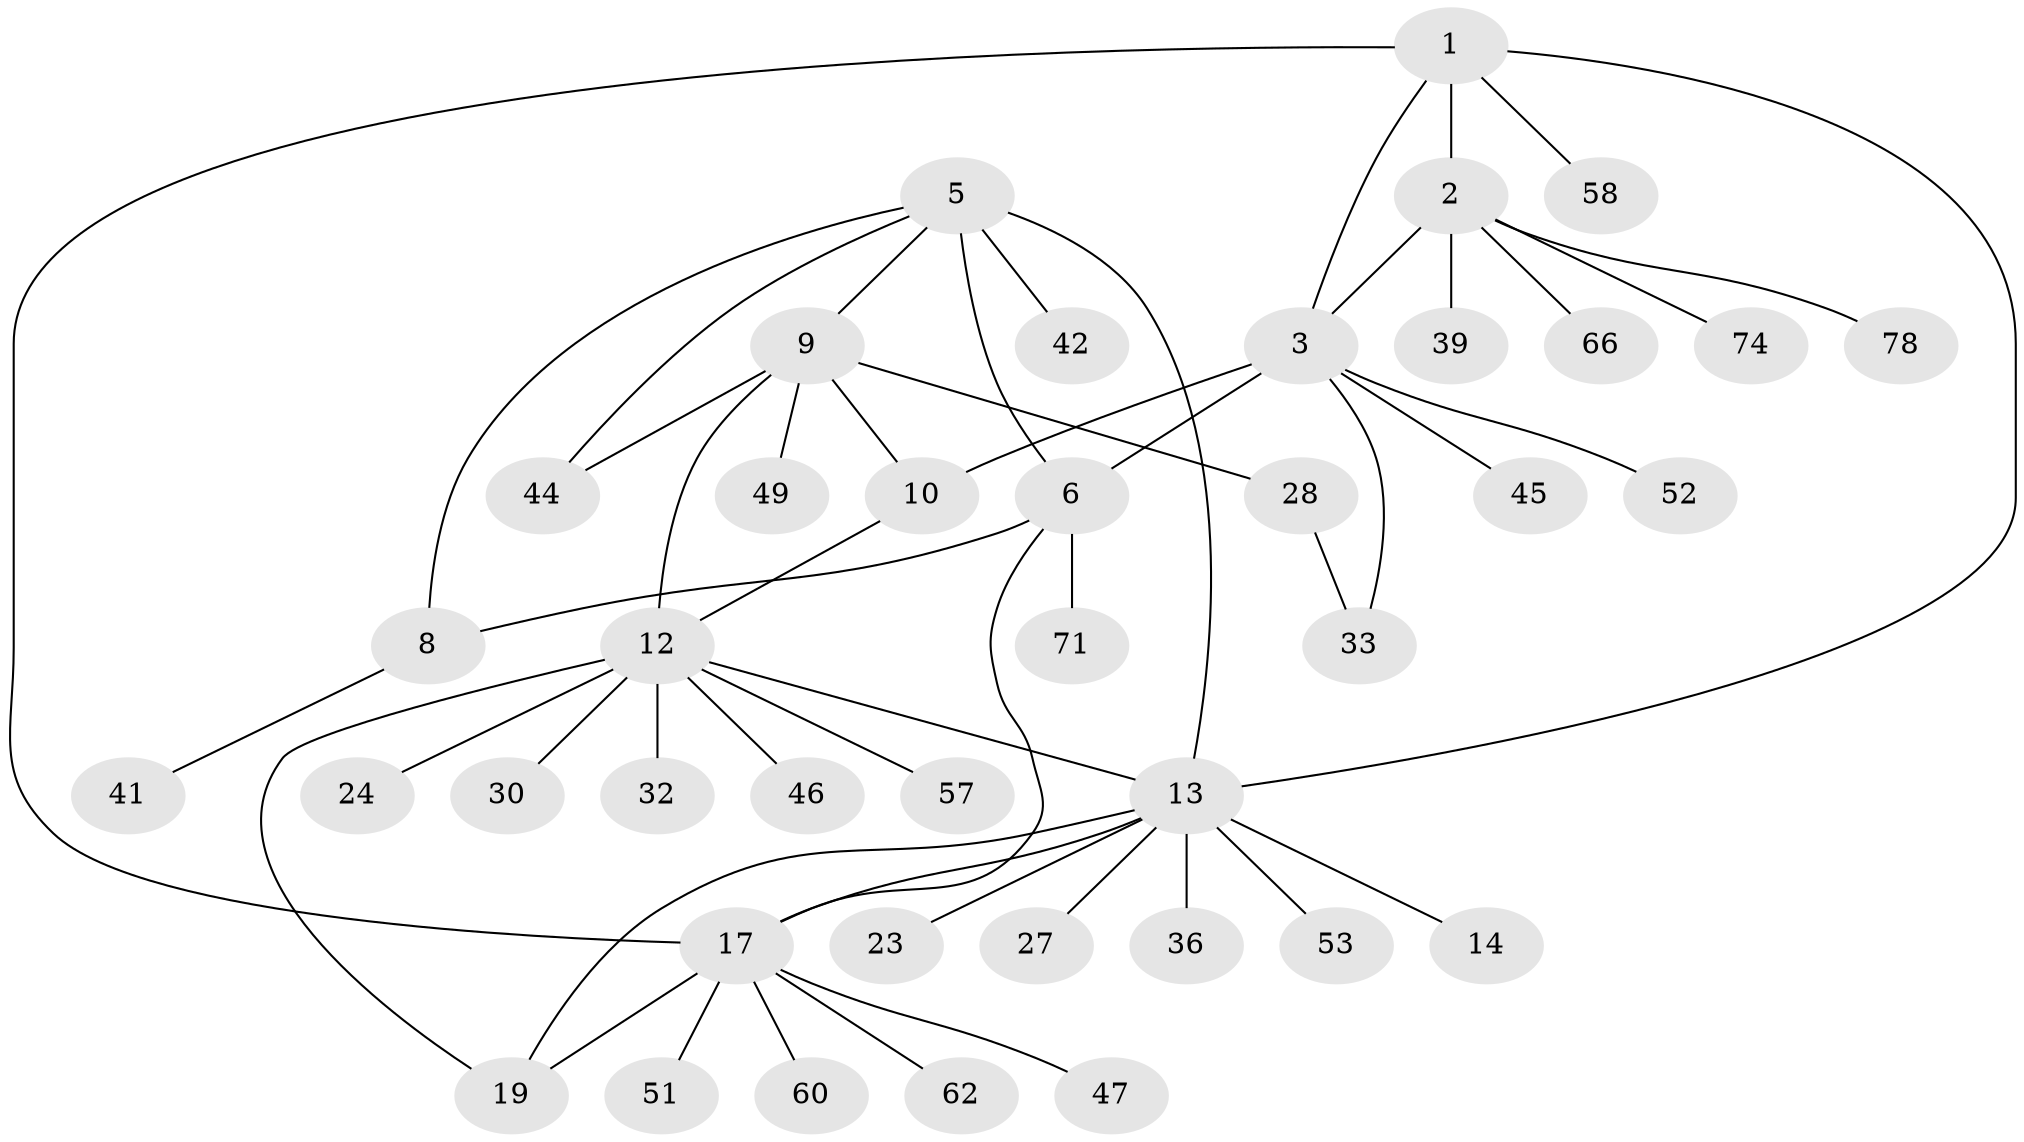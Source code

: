 // original degree distribution, {6: 0.05, 14: 0.0125, 4: 0.0875, 8: 0.025, 9: 0.025, 5: 0.025, 10: 0.025, 2: 0.15, 1: 0.5625, 3: 0.0375}
// Generated by graph-tools (version 1.1) at 2025/19/03/04/25 18:19:39]
// undirected, 40 vertices, 51 edges
graph export_dot {
graph [start="1"]
  node [color=gray90,style=filled];
  1;
  2 [super="+4"];
  3 [super="+59+64+73+72+79+69+25"];
  5 [super="+7+48"];
  6 [super="+35+37+55"];
  8 [super="+21"];
  9 [super="+11"];
  10;
  12;
  13 [super="+15"];
  14 [super="+26+40"];
  17 [super="+18+77"];
  19 [super="+22+67+29+34"];
  23 [super="+31+75"];
  24;
  27 [super="+43"];
  28 [super="+70"];
  30;
  32;
  33;
  36;
  39;
  41;
  42;
  44;
  45;
  46 [super="+61"];
  47;
  49 [super="+56+54"];
  51;
  52;
  53 [super="+76"];
  57;
  58 [super="+63"];
  60;
  62;
  66;
  71;
  74;
  78;
  1 -- 2 [weight=2];
  1 -- 3;
  1 -- 13;
  1 -- 58;
  1 -- 17;
  2 -- 3 [weight=2];
  2 -- 39;
  2 -- 66;
  2 -- 78;
  2 -- 74;
  3 -- 6;
  3 -- 10;
  3 -- 45;
  3 -- 52;
  3 -- 33;
  5 -- 6 [weight=2];
  5 -- 8 [weight=2];
  5 -- 9;
  5 -- 44;
  5 -- 42;
  5 -- 13 [weight=3];
  6 -- 8;
  6 -- 71;
  6 -- 17;
  8 -- 41;
  9 -- 10 [weight=2];
  9 -- 12 [weight=2];
  9 -- 49;
  9 -- 28;
  9 -- 44;
  10 -- 12;
  12 -- 19;
  12 -- 24;
  12 -- 30;
  12 -- 32;
  12 -- 46;
  12 -- 57;
  12 -- 13;
  13 -- 14 [weight=3];
  13 -- 36;
  13 -- 17 [weight=2];
  13 -- 19;
  13 -- 53;
  13 -- 23;
  13 -- 27;
  17 -- 19 [weight=2];
  17 -- 47;
  17 -- 51;
  17 -- 60;
  17 -- 62;
  28 -- 33;
}

